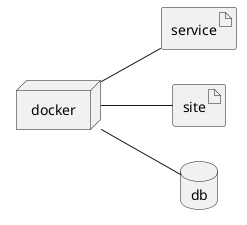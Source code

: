 @startuml
left to right direction
node docker
artifact service
artifact site
database db

docker -- service
docker -- site
docker -- db
@enduml